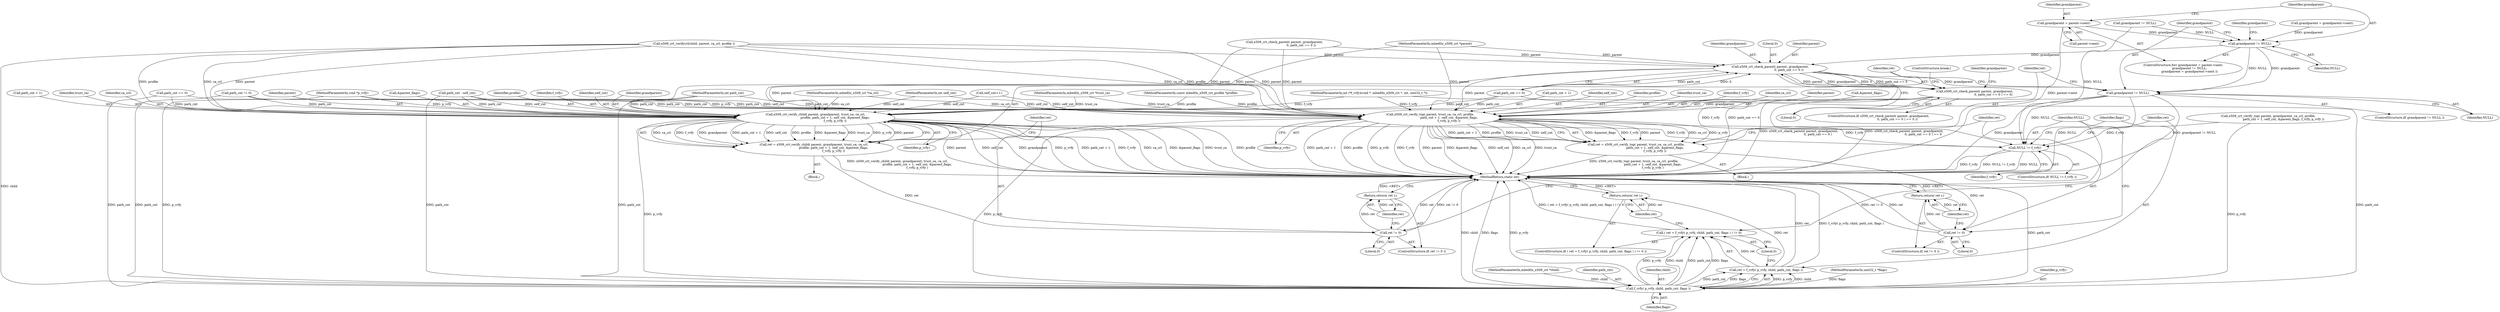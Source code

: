 digraph "0_mbedtls_31458a18788b0cf0b722acda9bb2f2fe13a3fb32_1@pointer" {
"1000346" [label="(Call,grandparent = parent->next)"];
"1000351" [label="(Call,grandparent != NULL)"];
"1000380" [label="(Call,x509_crt_check_parent( parent, grandparent,\n                                       0, path_cnt == 0 ))"];
"1000379" [label="(Call,x509_crt_check_parent( parent, grandparent,\n                                       0, path_cnt == 0 ) == 0)"];
"1000390" [label="(Call,grandparent != NULL)"];
"1000396" [label="(Call,x509_crt_verify_child( parent, grandparent, trust_ca, ca_crl,\n                                         profile, path_cnt + 1, self_cnt, &parent_flags,\n                                         f_vrfy, p_vrfy ))"];
"1000394" [label="(Call,ret = x509_crt_verify_child( parent, grandparent, trust_ca, ca_crl,\n                                         profile, path_cnt + 1, self_cnt, &parent_flags,\n                                         f_vrfy, p_vrfy ))"];
"1000411" [label="(Call,ret != 0)"];
"1000414" [label="(Return,return( ret );)"];
"1000440" [label="(Call,NULL != f_vrfy)"];
"1000447" [label="(Call,f_vrfy( p_vrfy, child, path_cnt, flags ))"];
"1000444" [label="(Call,( ret = f_vrfy( p_vrfy, child, path_cnt, flags ) ) != 0)"];
"1000445" [label="(Call,ret = f_vrfy( p_vrfy, child, path_cnt, flags ))"];
"1000453" [label="(Return,return( ret );)"];
"1000420" [label="(Call,x509_crt_verify_top( parent, trust_ca, ca_crl, profile,\n                                       path_cnt + 1, self_cnt, &parent_flags,\n                                       f_vrfy, p_vrfy ))"];
"1000418" [label="(Call,ret = x509_crt_verify_top( parent, trust_ca, ca_crl, profile,\n                                       path_cnt + 1, self_cnt, &parent_flags,\n                                       f_vrfy, p_vrfy ))"];
"1000434" [label="(Call,ret != 0)"];
"1000437" [label="(Return,return( ret );)"];
"1000345" [label="(ControlStructure,for( grandparent = parent->next;\n             grandparent != NULL;\n             grandparent = grandparent->next ))"];
"1000431" [label="(Identifier,f_vrfy)"];
"1000414" [label="(Return,return( ret );)"];
"1000110" [label="(MethodParameterIn,mbedtls_x509_crt *child)"];
"1000443" [label="(ControlStructure,if( ( ret = f_vrfy( p_vrfy, child, path_cnt, flags ) ) != 0 ))"];
"1000382" [label="(Identifier,grandparent)"];
"1000364" [label="(Identifier,grandparent)"];
"1000438" [label="(Identifier,ret)"];
"1000435" [label="(Identifier,ret)"];
"1000450" [label="(Identifier,path_cnt)"];
"1000113" [label="(MethodParameterIn,mbedtls_x509_crl *ca_crl)"];
"1000351" [label="(Call,grandparent != NULL)"];
"1000116" [label="(MethodParameterIn,int self_cnt)"];
"1000378" [label="(ControlStructure,if( x509_crt_check_parent( parent, grandparent,\n                                       0, path_cnt == 0 ) == 0 ))"];
"1000131" [label="(Call,path_cnt != 0)"];
"1000423" [label="(Identifier,ca_crl)"];
"1000419" [label="(Identifier,ret)"];
"1000417" [label="(Block,)"];
"1000388" [label="(ControlStructure,break;)"];
"1000397" [label="(Identifier,parent)"];
"1000457" [label="(Identifier,flags)"];
"1000436" [label="(Literal,0)"];
"1000355" [label="(Identifier,grandparent)"];
"1000421" [label="(Identifier,parent)"];
"1000384" [label="(Call,path_cnt == 0)"];
"1000406" [label="(Call,&parent_flags)"];
"1000387" [label="(Literal,0)"];
"1000447" [label="(Call,f_vrfy( p_vrfy, child, path_cnt, flags ))"];
"1000446" [label="(Identifier,ret)"];
"1000449" [label="(Identifier,child)"];
"1000434" [label="(Call,ret != 0)"];
"1000439" [label="(ControlStructure,if( NULL != f_vrfy ))"];
"1000442" [label="(Identifier,f_vrfy)"];
"1000145" [label="(Call,self_cnt++)"];
"1000415" [label="(Identifier,ret)"];
"1000433" [label="(ControlStructure,if( ret != 0 ))"];
"1000115" [label="(MethodParameterIn,int path_cnt)"];
"1000401" [label="(Identifier,profile)"];
"1000429" [label="(Call,&parent_flags)"];
"1000111" [label="(MethodParameterIn,mbedtls_x509_crt *parent)"];
"1000312" [label="(Call,path_cnt == 0)"];
"1000392" [label="(Identifier,NULL)"];
"1000408" [label="(Identifier,f_vrfy)"];
"1000441" [label="(Identifier,NULL)"];
"1000432" [label="(Identifier,p_vrfy)"];
"1000396" [label="(Call,x509_crt_verify_child( parent, grandparent, trust_ca, ca_crl,\n                                         profile, path_cnt + 1, self_cnt, &parent_flags,\n                                         f_vrfy, p_vrfy ))"];
"1000440" [label="(Call,NULL != f_vrfy)"];
"1000383" [label="(Literal,0)"];
"1000318" [label="(Call,grandparent != NULL)"];
"1000451" [label="(Identifier,flags)"];
"1000411" [label="(Call,ret != 0)"];
"1000418" [label="(Call,ret = x509_crt_verify_top( parent, trust_ca, ca_crl, profile,\n                                       path_cnt + 1, self_cnt, &parent_flags,\n                                       f_vrfy, p_vrfy ))"];
"1000112" [label="(MethodParameterIn,mbedtls_x509_crt *trust_ca)"];
"1000380" [label="(Call,x509_crt_check_parent( parent, grandparent,\n                                       0, path_cnt == 0 ))"];
"1000324" [label="(Call,x509_crt_verify_top( parent, grandparent, ca_crl, profile,\n                                path_cnt + 1, self_cnt, &parent_flags, f_vrfy, p_vrfy ))"];
"1000308" [label="(Call,x509_crt_check_parent( parent, grandparent,\n                                   0, path_cnt == 0 ))"];
"1000118" [label="(MethodParameterIn,int (*f_vrfy)(void *, mbedtls_x509_crt *, int, uint32_t *))"];
"1000420" [label="(Call,x509_crt_verify_top( parent, trust_ca, ca_crl, profile,\n                                       path_cnt + 1, self_cnt, &parent_flags,\n                                       f_vrfy, p_vrfy ))"];
"1000353" [label="(Identifier,NULL)"];
"1000119" [label="(MethodParameterIn,void *p_vrfy)"];
"1000410" [label="(ControlStructure,if( ret != 0 ))"];
"1000117" [label="(MethodParameterIn,uint32_t *flags)"];
"1000405" [label="(Identifier,self_cnt)"];
"1000398" [label="(Identifier,grandparent)"];
"1000348" [label="(Call,parent->next)"];
"1000409" [label="(Identifier,p_vrfy)"];
"1000389" [label="(ControlStructure,if( grandparent != NULL ))"];
"1000453" [label="(Return,return( ret );)"];
"1000379" [label="(Call,x509_crt_check_parent( parent, grandparent,\n                                       0, path_cnt == 0 ) == 0)"];
"1000444" [label="(Call,( ret = f_vrfy( p_vrfy, child, path_cnt, flags ) ) != 0)"];
"1000425" [label="(Call,path_cnt + 1)"];
"1000346" [label="(Call,grandparent = parent->next)"];
"1000428" [label="(Identifier,self_cnt)"];
"1000381" [label="(Identifier,parent)"];
"1000413" [label="(Literal,0)"];
"1000354" [label="(Call,grandparent = grandparent->next)"];
"1000394" [label="(Call,ret = x509_crt_verify_child( parent, grandparent, trust_ca, ca_crl,\n                                         profile, path_cnt + 1, self_cnt, &parent_flags,\n                                         f_vrfy, p_vrfy ))"];
"1000393" [label="(Block,)"];
"1000373" [label="(Call,path_cnt - self_cnt)"];
"1000352" [label="(Identifier,grandparent)"];
"1000114" [label="(MethodParameterIn,const mbedtls_x509_crt_profile *profile)"];
"1000402" [label="(Call,path_cnt + 1)"];
"1000399" [label="(Identifier,trust_ca)"];
"1000424" [label="(Identifier,profile)"];
"1000412" [label="(Identifier,ret)"];
"1000395" [label="(Identifier,ret)"];
"1000437" [label="(Return,return( ret );)"];
"1000452" [label="(Literal,0)"];
"1000391" [label="(Identifier,grandparent)"];
"1000390" [label="(Call,grandparent != NULL)"];
"1000454" [label="(Identifier,ret)"];
"1000448" [label="(Identifier,p_vrfy)"];
"1000445" [label="(Call,ret = f_vrfy( p_vrfy, child, path_cnt, flags ))"];
"1000347" [label="(Identifier,grandparent)"];
"1000461" [label="(MethodReturn,static int)"];
"1000400" [label="(Identifier,ca_crl)"];
"1000288" [label="(Call,x509_crt_verifycrl(child, parent, ca_crl, profile ))"];
"1000422" [label="(Identifier,trust_ca)"];
"1000346" -> "1000345"  [label="AST: "];
"1000346" -> "1000348"  [label="CFG: "];
"1000347" -> "1000346"  [label="AST: "];
"1000348" -> "1000346"  [label="AST: "];
"1000352" -> "1000346"  [label="CFG: "];
"1000346" -> "1000461"  [label="DDG: parent->next"];
"1000346" -> "1000351"  [label="DDG: grandparent"];
"1000351" -> "1000345"  [label="AST: "];
"1000351" -> "1000353"  [label="CFG: "];
"1000352" -> "1000351"  [label="AST: "];
"1000353" -> "1000351"  [label="AST: "];
"1000364" -> "1000351"  [label="CFG: "];
"1000391" -> "1000351"  [label="CFG: "];
"1000354" -> "1000351"  [label="DDG: grandparent"];
"1000318" -> "1000351"  [label="DDG: NULL"];
"1000351" -> "1000380"  [label="DDG: grandparent"];
"1000351" -> "1000390"  [label="DDG: grandparent"];
"1000351" -> "1000390"  [label="DDG: NULL"];
"1000380" -> "1000379"  [label="AST: "];
"1000380" -> "1000384"  [label="CFG: "];
"1000381" -> "1000380"  [label="AST: "];
"1000382" -> "1000380"  [label="AST: "];
"1000383" -> "1000380"  [label="AST: "];
"1000384" -> "1000380"  [label="AST: "];
"1000387" -> "1000380"  [label="CFG: "];
"1000380" -> "1000461"  [label="DDG: path_cnt == 0"];
"1000380" -> "1000379"  [label="DDG: parent"];
"1000380" -> "1000379"  [label="DDG: grandparent"];
"1000380" -> "1000379"  [label="DDG: 0"];
"1000380" -> "1000379"  [label="DDG: path_cnt == 0"];
"1000308" -> "1000380"  [label="DDG: parent"];
"1000288" -> "1000380"  [label="DDG: parent"];
"1000111" -> "1000380"  [label="DDG: parent"];
"1000384" -> "1000380"  [label="DDG: path_cnt"];
"1000384" -> "1000380"  [label="DDG: 0"];
"1000380" -> "1000390"  [label="DDG: grandparent"];
"1000380" -> "1000396"  [label="DDG: parent"];
"1000380" -> "1000420"  [label="DDG: parent"];
"1000379" -> "1000378"  [label="AST: "];
"1000379" -> "1000387"  [label="CFG: "];
"1000387" -> "1000379"  [label="AST: "];
"1000388" -> "1000379"  [label="CFG: "];
"1000355" -> "1000379"  [label="CFG: "];
"1000379" -> "1000461"  [label="DDG: x509_crt_check_parent( parent, grandparent,\n                                       0, path_cnt == 0 )"];
"1000379" -> "1000461"  [label="DDG: x509_crt_check_parent( parent, grandparent,\n                                       0, path_cnt == 0 ) == 0"];
"1000390" -> "1000389"  [label="AST: "];
"1000390" -> "1000392"  [label="CFG: "];
"1000391" -> "1000390"  [label="AST: "];
"1000392" -> "1000390"  [label="AST: "];
"1000395" -> "1000390"  [label="CFG: "];
"1000419" -> "1000390"  [label="CFG: "];
"1000390" -> "1000461"  [label="DDG: NULL"];
"1000390" -> "1000461"  [label="DDG: grandparent != NULL"];
"1000390" -> "1000461"  [label="DDG: grandparent"];
"1000390" -> "1000396"  [label="DDG: grandparent"];
"1000390" -> "1000440"  [label="DDG: NULL"];
"1000396" -> "1000394"  [label="AST: "];
"1000396" -> "1000409"  [label="CFG: "];
"1000397" -> "1000396"  [label="AST: "];
"1000398" -> "1000396"  [label="AST: "];
"1000399" -> "1000396"  [label="AST: "];
"1000400" -> "1000396"  [label="AST: "];
"1000401" -> "1000396"  [label="AST: "];
"1000402" -> "1000396"  [label="AST: "];
"1000405" -> "1000396"  [label="AST: "];
"1000406" -> "1000396"  [label="AST: "];
"1000408" -> "1000396"  [label="AST: "];
"1000409" -> "1000396"  [label="AST: "];
"1000394" -> "1000396"  [label="CFG: "];
"1000396" -> "1000461"  [label="DDG: profile"];
"1000396" -> "1000461"  [label="DDG: parent"];
"1000396" -> "1000461"  [label="DDG: self_cnt"];
"1000396" -> "1000461"  [label="DDG: grandparent"];
"1000396" -> "1000461"  [label="DDG: p_vrfy"];
"1000396" -> "1000461"  [label="DDG: path_cnt + 1"];
"1000396" -> "1000461"  [label="DDG: f_vrfy"];
"1000396" -> "1000461"  [label="DDG: ca_crl"];
"1000396" -> "1000461"  [label="DDG: &parent_flags"];
"1000396" -> "1000461"  [label="DDG: trust_ca"];
"1000396" -> "1000394"  [label="DDG: ca_crl"];
"1000396" -> "1000394"  [label="DDG: f_vrfy"];
"1000396" -> "1000394"  [label="DDG: grandparent"];
"1000396" -> "1000394"  [label="DDG: path_cnt + 1"];
"1000396" -> "1000394"  [label="DDG: self_cnt"];
"1000396" -> "1000394"  [label="DDG: profile"];
"1000396" -> "1000394"  [label="DDG: &parent_flags"];
"1000396" -> "1000394"  [label="DDG: trust_ca"];
"1000396" -> "1000394"  [label="DDG: p_vrfy"];
"1000396" -> "1000394"  [label="DDG: parent"];
"1000308" -> "1000396"  [label="DDG: parent"];
"1000288" -> "1000396"  [label="DDG: parent"];
"1000288" -> "1000396"  [label="DDG: ca_crl"];
"1000288" -> "1000396"  [label="DDG: profile"];
"1000111" -> "1000396"  [label="DDG: parent"];
"1000113" -> "1000396"  [label="DDG: ca_crl"];
"1000118" -> "1000396"  [label="DDG: f_vrfy"];
"1000373" -> "1000396"  [label="DDG: self_cnt"];
"1000373" -> "1000396"  [label="DDG: path_cnt"];
"1000145" -> "1000396"  [label="DDG: self_cnt"];
"1000116" -> "1000396"  [label="DDG: self_cnt"];
"1000114" -> "1000396"  [label="DDG: profile"];
"1000112" -> "1000396"  [label="DDG: trust_ca"];
"1000119" -> "1000396"  [label="DDG: p_vrfy"];
"1000312" -> "1000396"  [label="DDG: path_cnt"];
"1000384" -> "1000396"  [label="DDG: path_cnt"];
"1000115" -> "1000396"  [label="DDG: path_cnt"];
"1000131" -> "1000396"  [label="DDG: path_cnt"];
"1000396" -> "1000440"  [label="DDG: f_vrfy"];
"1000396" -> "1000447"  [label="DDG: p_vrfy"];
"1000394" -> "1000393"  [label="AST: "];
"1000395" -> "1000394"  [label="AST: "];
"1000412" -> "1000394"  [label="CFG: "];
"1000394" -> "1000461"  [label="DDG: x509_crt_verify_child( parent, grandparent, trust_ca, ca_crl,\n                                         profile, path_cnt + 1, self_cnt, &parent_flags,\n                                         f_vrfy, p_vrfy )"];
"1000394" -> "1000411"  [label="DDG: ret"];
"1000411" -> "1000410"  [label="AST: "];
"1000411" -> "1000413"  [label="CFG: "];
"1000412" -> "1000411"  [label="AST: "];
"1000413" -> "1000411"  [label="AST: "];
"1000415" -> "1000411"  [label="CFG: "];
"1000441" -> "1000411"  [label="CFG: "];
"1000411" -> "1000461"  [label="DDG: ret != 0"];
"1000411" -> "1000461"  [label="DDG: ret"];
"1000411" -> "1000414"  [label="DDG: ret"];
"1000414" -> "1000410"  [label="AST: "];
"1000414" -> "1000415"  [label="CFG: "];
"1000415" -> "1000414"  [label="AST: "];
"1000461" -> "1000414"  [label="CFG: "];
"1000414" -> "1000461"  [label="DDG: <RET>"];
"1000415" -> "1000414"  [label="DDG: ret"];
"1000440" -> "1000439"  [label="AST: "];
"1000440" -> "1000442"  [label="CFG: "];
"1000441" -> "1000440"  [label="AST: "];
"1000442" -> "1000440"  [label="AST: "];
"1000446" -> "1000440"  [label="CFG: "];
"1000457" -> "1000440"  [label="CFG: "];
"1000440" -> "1000461"  [label="DDG: f_vrfy"];
"1000440" -> "1000461"  [label="DDG: NULL != f_vrfy"];
"1000440" -> "1000461"  [label="DDG: NULL"];
"1000318" -> "1000440"  [label="DDG: NULL"];
"1000324" -> "1000440"  [label="DDG: f_vrfy"];
"1000420" -> "1000440"  [label="DDG: f_vrfy"];
"1000118" -> "1000440"  [label="DDG: f_vrfy"];
"1000447" -> "1000445"  [label="AST: "];
"1000447" -> "1000451"  [label="CFG: "];
"1000448" -> "1000447"  [label="AST: "];
"1000449" -> "1000447"  [label="AST: "];
"1000450" -> "1000447"  [label="AST: "];
"1000451" -> "1000447"  [label="AST: "];
"1000445" -> "1000447"  [label="CFG: "];
"1000447" -> "1000461"  [label="DDG: path_cnt"];
"1000447" -> "1000461"  [label="DDG: child"];
"1000447" -> "1000461"  [label="DDG: flags"];
"1000447" -> "1000461"  [label="DDG: p_vrfy"];
"1000447" -> "1000444"  [label="DDG: p_vrfy"];
"1000447" -> "1000444"  [label="DDG: child"];
"1000447" -> "1000444"  [label="DDG: path_cnt"];
"1000447" -> "1000444"  [label="DDG: flags"];
"1000447" -> "1000445"  [label="DDG: p_vrfy"];
"1000447" -> "1000445"  [label="DDG: child"];
"1000447" -> "1000445"  [label="DDG: path_cnt"];
"1000447" -> "1000445"  [label="DDG: flags"];
"1000324" -> "1000447"  [label="DDG: p_vrfy"];
"1000420" -> "1000447"  [label="DDG: p_vrfy"];
"1000119" -> "1000447"  [label="DDG: p_vrfy"];
"1000288" -> "1000447"  [label="DDG: child"];
"1000110" -> "1000447"  [label="DDG: child"];
"1000115" -> "1000447"  [label="DDG: path_cnt"];
"1000312" -> "1000447"  [label="DDG: path_cnt"];
"1000373" -> "1000447"  [label="DDG: path_cnt"];
"1000384" -> "1000447"  [label="DDG: path_cnt"];
"1000131" -> "1000447"  [label="DDG: path_cnt"];
"1000117" -> "1000447"  [label="DDG: flags"];
"1000444" -> "1000443"  [label="AST: "];
"1000444" -> "1000452"  [label="CFG: "];
"1000445" -> "1000444"  [label="AST: "];
"1000452" -> "1000444"  [label="AST: "];
"1000454" -> "1000444"  [label="CFG: "];
"1000457" -> "1000444"  [label="CFG: "];
"1000444" -> "1000461"  [label="DDG: ( ret = f_vrfy( p_vrfy, child, path_cnt, flags ) ) != 0"];
"1000445" -> "1000444"  [label="DDG: ret"];
"1000446" -> "1000445"  [label="AST: "];
"1000452" -> "1000445"  [label="CFG: "];
"1000445" -> "1000461"  [label="DDG: ret"];
"1000445" -> "1000461"  [label="DDG: f_vrfy( p_vrfy, child, path_cnt, flags )"];
"1000445" -> "1000453"  [label="DDG: ret"];
"1000453" -> "1000443"  [label="AST: "];
"1000453" -> "1000454"  [label="CFG: "];
"1000454" -> "1000453"  [label="AST: "];
"1000461" -> "1000453"  [label="CFG: "];
"1000453" -> "1000461"  [label="DDG: <RET>"];
"1000454" -> "1000453"  [label="DDG: ret"];
"1000420" -> "1000418"  [label="AST: "];
"1000420" -> "1000432"  [label="CFG: "];
"1000421" -> "1000420"  [label="AST: "];
"1000422" -> "1000420"  [label="AST: "];
"1000423" -> "1000420"  [label="AST: "];
"1000424" -> "1000420"  [label="AST: "];
"1000425" -> "1000420"  [label="AST: "];
"1000428" -> "1000420"  [label="AST: "];
"1000429" -> "1000420"  [label="AST: "];
"1000431" -> "1000420"  [label="AST: "];
"1000432" -> "1000420"  [label="AST: "];
"1000418" -> "1000420"  [label="CFG: "];
"1000420" -> "1000461"  [label="DDG: self_cnt"];
"1000420" -> "1000461"  [label="DDG: ca_crl"];
"1000420" -> "1000461"  [label="DDG: trust_ca"];
"1000420" -> "1000461"  [label="DDG: path_cnt + 1"];
"1000420" -> "1000461"  [label="DDG: profile"];
"1000420" -> "1000461"  [label="DDG: p_vrfy"];
"1000420" -> "1000461"  [label="DDG: f_vrfy"];
"1000420" -> "1000461"  [label="DDG: parent"];
"1000420" -> "1000461"  [label="DDG: &parent_flags"];
"1000420" -> "1000418"  [label="DDG: &parent_flags"];
"1000420" -> "1000418"  [label="DDG: f_vrfy"];
"1000420" -> "1000418"  [label="DDG: parent"];
"1000420" -> "1000418"  [label="DDG: ca_crl"];
"1000420" -> "1000418"  [label="DDG: p_vrfy"];
"1000420" -> "1000418"  [label="DDG: path_cnt + 1"];
"1000420" -> "1000418"  [label="DDG: profile"];
"1000420" -> "1000418"  [label="DDG: trust_ca"];
"1000420" -> "1000418"  [label="DDG: self_cnt"];
"1000308" -> "1000420"  [label="DDG: parent"];
"1000288" -> "1000420"  [label="DDG: parent"];
"1000288" -> "1000420"  [label="DDG: ca_crl"];
"1000288" -> "1000420"  [label="DDG: profile"];
"1000111" -> "1000420"  [label="DDG: parent"];
"1000112" -> "1000420"  [label="DDG: trust_ca"];
"1000113" -> "1000420"  [label="DDG: ca_crl"];
"1000114" -> "1000420"  [label="DDG: profile"];
"1000312" -> "1000420"  [label="DDG: path_cnt"];
"1000373" -> "1000420"  [label="DDG: path_cnt"];
"1000373" -> "1000420"  [label="DDG: self_cnt"];
"1000384" -> "1000420"  [label="DDG: path_cnt"];
"1000115" -> "1000420"  [label="DDG: path_cnt"];
"1000131" -> "1000420"  [label="DDG: path_cnt"];
"1000145" -> "1000420"  [label="DDG: self_cnt"];
"1000116" -> "1000420"  [label="DDG: self_cnt"];
"1000118" -> "1000420"  [label="DDG: f_vrfy"];
"1000119" -> "1000420"  [label="DDG: p_vrfy"];
"1000418" -> "1000417"  [label="AST: "];
"1000419" -> "1000418"  [label="AST: "];
"1000435" -> "1000418"  [label="CFG: "];
"1000418" -> "1000461"  [label="DDG: x509_crt_verify_top( parent, trust_ca, ca_crl, profile,\n                                       path_cnt + 1, self_cnt, &parent_flags,\n                                       f_vrfy, p_vrfy )"];
"1000418" -> "1000434"  [label="DDG: ret"];
"1000434" -> "1000433"  [label="AST: "];
"1000434" -> "1000436"  [label="CFG: "];
"1000435" -> "1000434"  [label="AST: "];
"1000436" -> "1000434"  [label="AST: "];
"1000438" -> "1000434"  [label="CFG: "];
"1000441" -> "1000434"  [label="CFG: "];
"1000434" -> "1000461"  [label="DDG: ret != 0"];
"1000434" -> "1000461"  [label="DDG: ret"];
"1000434" -> "1000437"  [label="DDG: ret"];
"1000437" -> "1000433"  [label="AST: "];
"1000437" -> "1000438"  [label="CFG: "];
"1000438" -> "1000437"  [label="AST: "];
"1000461" -> "1000437"  [label="CFG: "];
"1000437" -> "1000461"  [label="DDG: <RET>"];
"1000438" -> "1000437"  [label="DDG: ret"];
}
